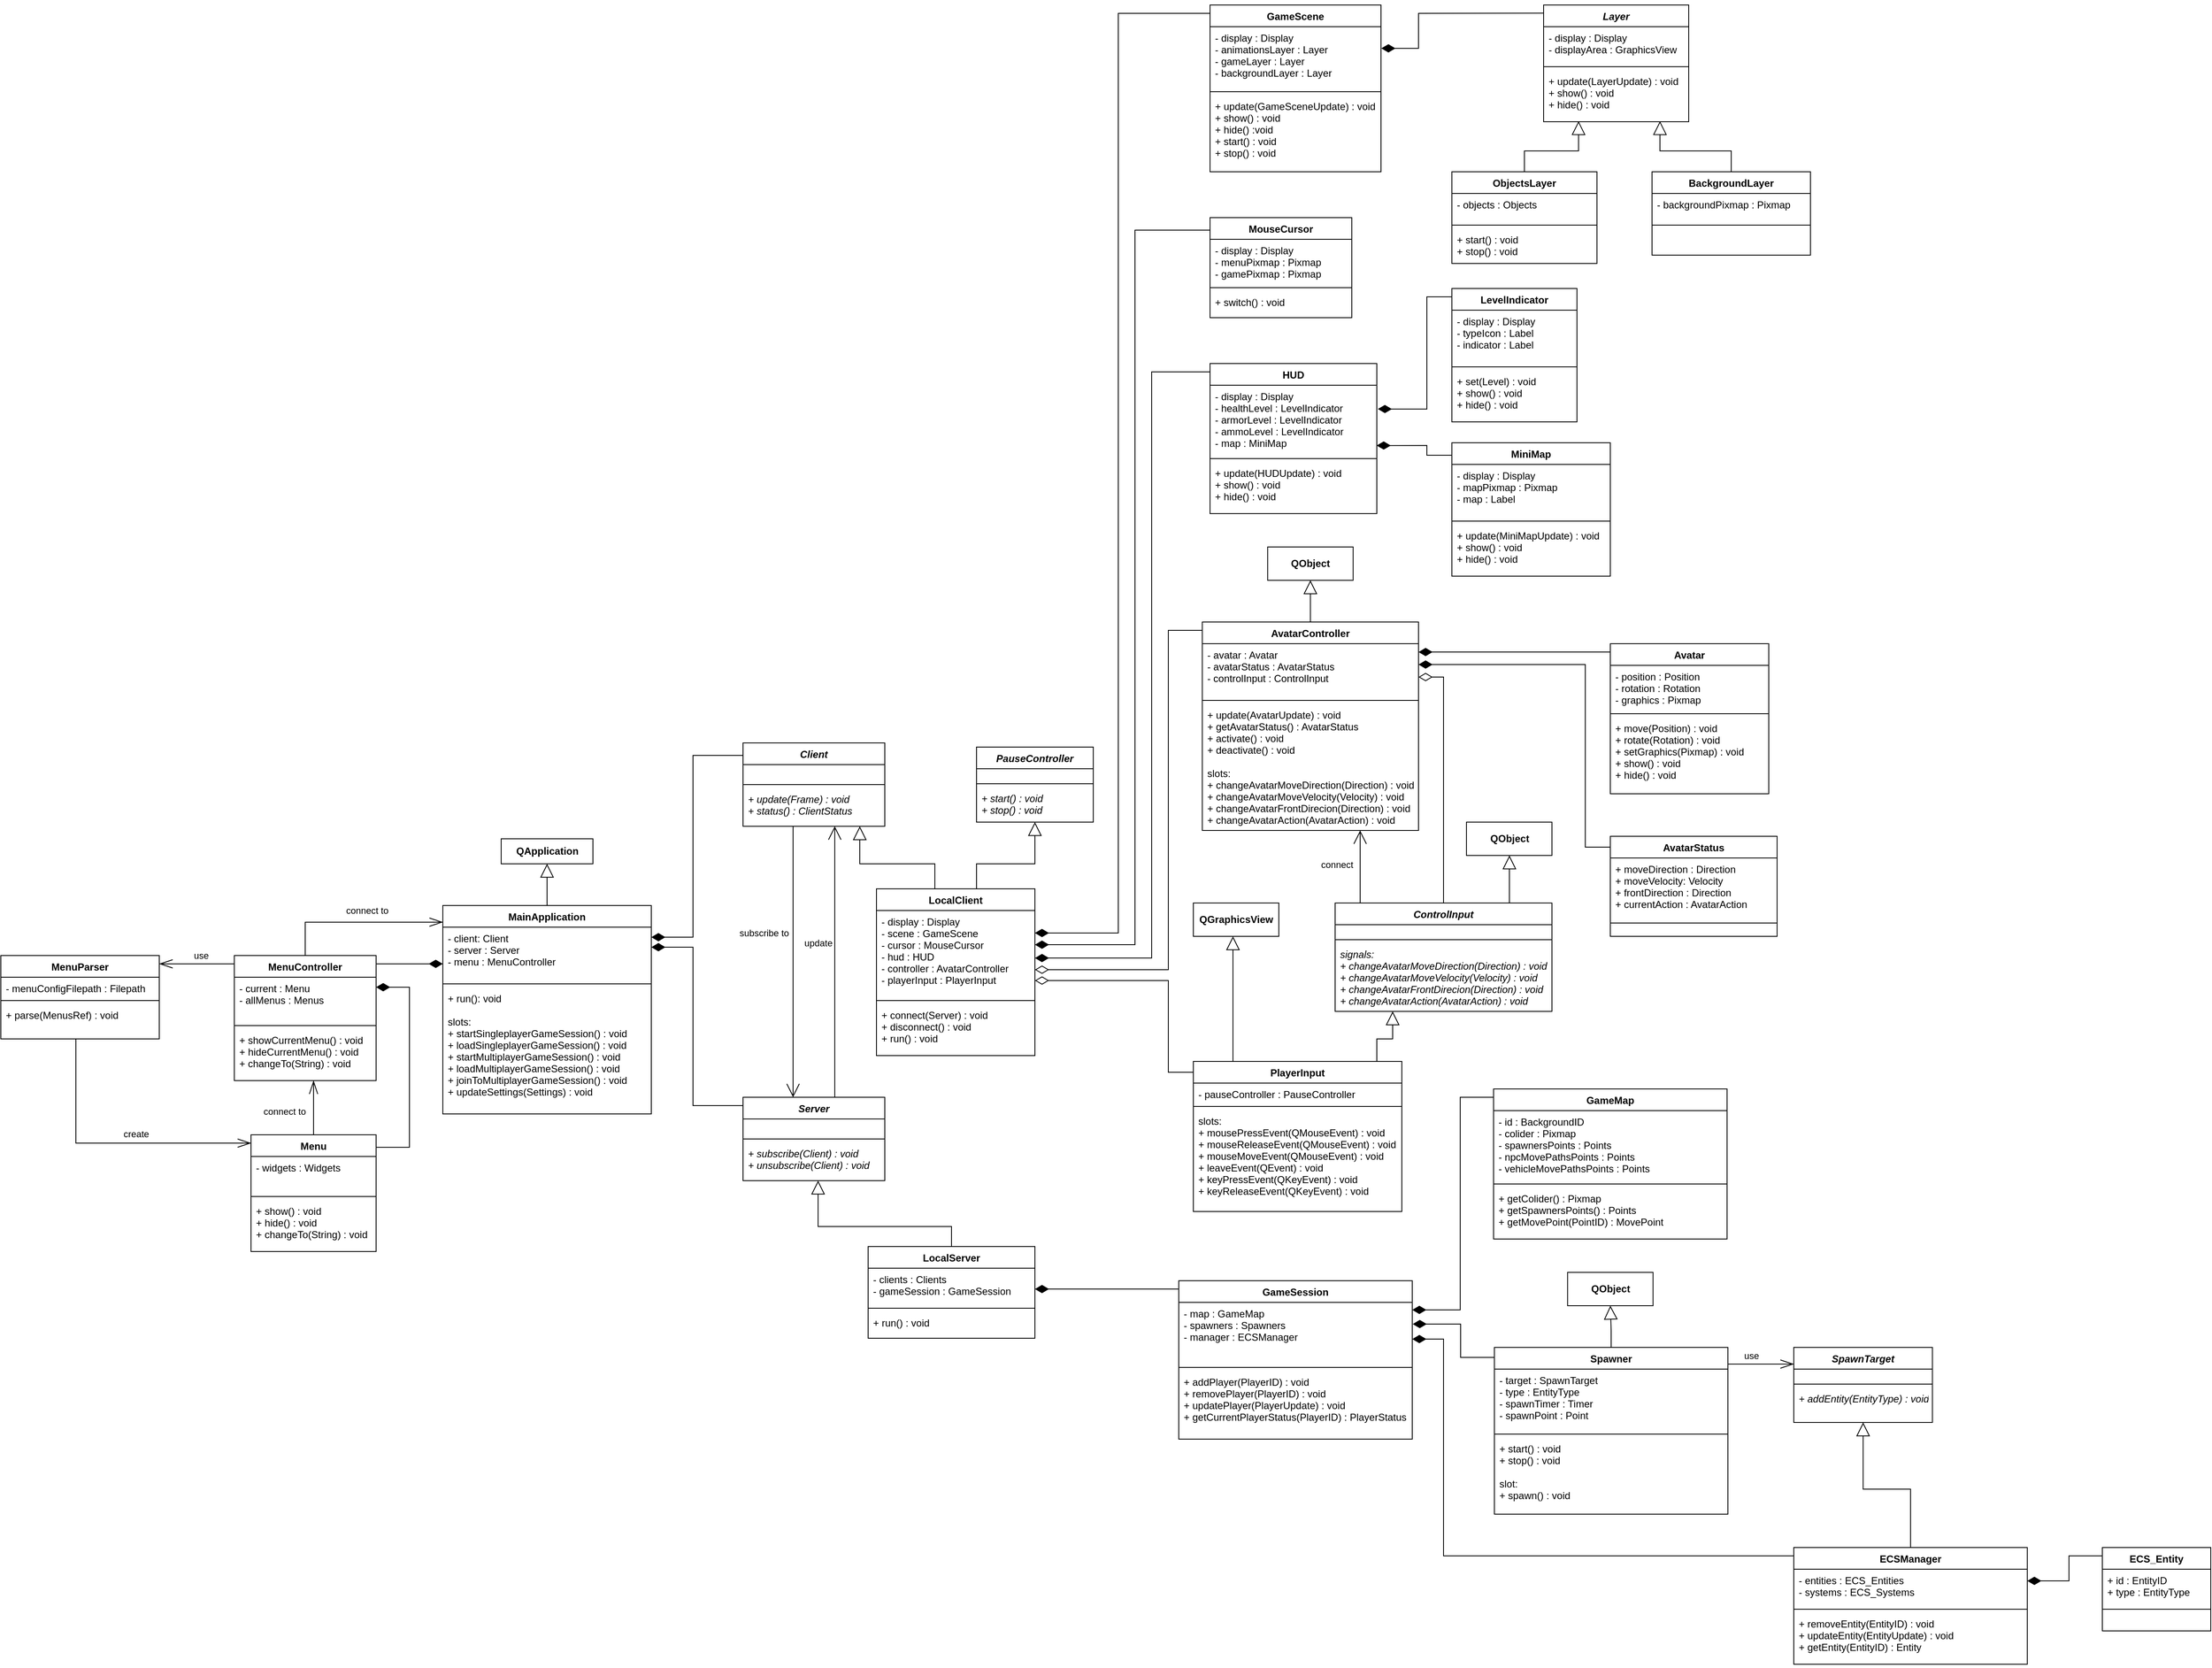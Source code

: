 <mxfile version="18.0.6" type="device"><diagram id="ybjzXieHyn0JRRMIvnlo" name="Strona-1"><mxGraphModel dx="1987" dy="1890" grid="1" gridSize="10" guides="1" tooltips="1" connect="1" arrows="0" fold="1" page="1" pageScale="1" pageWidth="827" pageHeight="1169" math="0" shadow="0"><root><mxCell id="0"/><mxCell id="1" parent="0"/><mxCell id="UTBrPVDNq_zUBes7hR2i-48" style="edgeStyle=orthogonalEdgeStyle;rounded=0;orthogonalLoop=1;jettySize=auto;html=1;endArrow=block;endFill=0;endSize=14;" parent="1" source="UTBrPVDNq_zUBes7hR2i-1" target="UTBrPVDNq_zUBes7hR2i-47" edge="1"><mxGeometry relative="1" as="geometry"/></mxCell><mxCell id="UTBrPVDNq_zUBes7hR2i-1" value="MainApplication" style="swimlane;fontStyle=1;align=center;verticalAlign=top;childLayout=stackLayout;horizontal=1;startSize=26;horizontalStack=0;resizeParent=1;resizeParentMax=0;resizeLast=0;collapsible=1;marginBottom=0;" parent="1" vertex="1"><mxGeometry x="90" y="120" width="250" height="250" as="geometry"/></mxCell><mxCell id="UTBrPVDNq_zUBes7hR2i-2" value="- client: Client&#10;- server : Server&#10;- menu : MenuController" style="text;strokeColor=none;fillColor=none;align=left;verticalAlign=top;spacingLeft=4;spacingRight=4;overflow=hidden;rotatable=0;points=[[0,0.5],[1,0.5]];portConstraint=eastwest;" parent="UTBrPVDNq_zUBes7hR2i-1" vertex="1"><mxGeometry y="26" width="250" height="64" as="geometry"/></mxCell><mxCell id="UTBrPVDNq_zUBes7hR2i-3" value="" style="line;strokeWidth=1;fillColor=none;align=left;verticalAlign=middle;spacingTop=-1;spacingLeft=3;spacingRight=3;rotatable=0;labelPosition=right;points=[];portConstraint=eastwest;" parent="UTBrPVDNq_zUBes7hR2i-1" vertex="1"><mxGeometry y="90" width="250" height="8" as="geometry"/></mxCell><mxCell id="UTBrPVDNq_zUBes7hR2i-4" value="+ run(): void&#10;&#10;slots:&#10;+ startSingleplayerGameSession() : void&#10;+ loadSingleplayerGameSession() : void&#10;+ startMultiplayerGameSession() : void&#10;+ loadMultiplayerGameSession() : void&#10;+ joinToMultiplayerGameSession() : void&#10;+ updateSettings(Settings) : void" style="text;strokeColor=none;fillColor=none;align=left;verticalAlign=top;spacingLeft=4;spacingRight=4;overflow=hidden;rotatable=0;points=[[0,0.5],[1,0.5]];portConstraint=eastwest;" parent="UTBrPVDNq_zUBes7hR2i-1" vertex="1"><mxGeometry y="98" width="250" height="152" as="geometry"/></mxCell><mxCell id="rLUBzJlDn_tjM5czwzCR-1" style="edgeStyle=orthogonalEdgeStyle;rounded=0;orthogonalLoop=1;jettySize=auto;html=1;endArrow=open;endFill=0;endSize=14;" parent="1" source="G27WGiiaCzAnjPOhc22A-13" target="in2eyDOJDBMRCDKq5YES-4" edge="1"><mxGeometry relative="1" as="geometry"><Array as="points"><mxPoint x="510" y="100"/><mxPoint x="510" y="100"/></Array></mxGeometry></mxCell><mxCell id="rLUBzJlDn_tjM5czwzCR-2" value="subscribe to" style="edgeLabel;html=1;align=center;verticalAlign=middle;resizable=0;points=[];" parent="rLUBzJlDn_tjM5czwzCR-1" vertex="1" connectable="0"><mxGeometry x="-0.233" y="-1" relative="1" as="geometry"><mxPoint x="-34" y="3" as="offset"/></mxGeometry></mxCell><mxCell id="5MO2-bn_FhInQiJJIIUL-11" style="edgeStyle=orthogonalEdgeStyle;rounded=0;orthogonalLoop=1;jettySize=auto;html=1;endArrow=block;endFill=0;endSize=14;" parent="1" source="UTBrPVDNq_zUBes7hR2i-5" target="5MO2-bn_FhInQiJJIIUL-12" edge="1"><mxGeometry relative="1" as="geometry"><mxPoint x="715.029" y="60" as="targetPoint"/><Array as="points"><mxPoint x="730" y="70"/><mxPoint x="800" y="70"/></Array></mxGeometry></mxCell><mxCell id="UTBrPVDNq_zUBes7hR2i-5" value="LocalClient" style="swimlane;fontStyle=1;align=center;verticalAlign=top;childLayout=stackLayout;horizontal=1;startSize=26;horizontalStack=0;resizeParent=1;resizeParentMax=0;resizeLast=0;collapsible=1;marginBottom=0;" parent="1" vertex="1"><mxGeometry x="610" y="100" width="190" height="200" as="geometry"/></mxCell><mxCell id="UTBrPVDNq_zUBes7hR2i-6" value="- display : Display&#10;- scene : GameScene&#10;- cursor : MouseCursor&#10;- hud : HUD&#10;- controller : AvatarController&#10;- playerInput : PlayerInput&#10;" style="text;strokeColor=none;fillColor=none;align=left;verticalAlign=top;spacingLeft=4;spacingRight=4;overflow=hidden;rotatable=0;points=[[0,0.5],[1,0.5]];portConstraint=eastwest;" parent="UTBrPVDNq_zUBes7hR2i-5" vertex="1"><mxGeometry y="26" width="190" height="104" as="geometry"/></mxCell><mxCell id="UTBrPVDNq_zUBes7hR2i-7" value="" style="line;strokeWidth=1;fillColor=none;align=left;verticalAlign=middle;spacingTop=-1;spacingLeft=3;spacingRight=3;rotatable=0;labelPosition=right;points=[];portConstraint=eastwest;" parent="UTBrPVDNq_zUBes7hR2i-5" vertex="1"><mxGeometry y="130" width="190" height="8" as="geometry"/></mxCell><mxCell id="UTBrPVDNq_zUBes7hR2i-8" value="+ connect(Server) : void&#10;+ disconnect() : void&#10;+ run() : void" style="text;strokeColor=none;fillColor=none;align=left;verticalAlign=top;spacingLeft=4;spacingRight=4;overflow=hidden;rotatable=0;points=[[0,0.5],[1,0.5]];portConstraint=eastwest;" parent="UTBrPVDNq_zUBes7hR2i-5" vertex="1"><mxGeometry y="138" width="190" height="62" as="geometry"/></mxCell><mxCell id="UTBrPVDNq_zUBes7hR2i-9" style="edgeStyle=orthogonalEdgeStyle;rounded=0;orthogonalLoop=1;jettySize=auto;html=1;entryX=1;entryY=0.188;entryDx=0;entryDy=0;entryPerimeter=0;endArrow=diamondThin;endFill=1;endSize=14;" parent="1" source="G27WGiiaCzAnjPOhc22A-13" target="UTBrPVDNq_zUBes7hR2i-2" edge="1"><mxGeometry relative="1" as="geometry"><Array as="points"><mxPoint x="390" y="-60"/><mxPoint x="390" y="158"/></Array></mxGeometry></mxCell><mxCell id="UTBrPVDNq_zUBes7hR2i-14" style="edgeStyle=orthogonalEdgeStyle;rounded=0;orthogonalLoop=1;jettySize=auto;html=1;endArrow=diamondThin;endFill=1;endSize=14;" parent="1" source="UTBrPVDNq_zUBes7hR2i-10" target="UTBrPVDNq_zUBes7hR2i-2" edge="1"><mxGeometry relative="1" as="geometry"><Array as="points"><mxPoint x="20" y="190"/><mxPoint x="20" y="190"/></Array></mxGeometry></mxCell><mxCell id="UTBrPVDNq_zUBes7hR2i-49" style="edgeStyle=orthogonalEdgeStyle;rounded=0;orthogonalLoop=1;jettySize=auto;html=1;endArrow=openThin;endFill=0;endSize=14;" parent="1" source="UTBrPVDNq_zUBes7hR2i-10" target="UTBrPVDNq_zUBes7hR2i-1" edge="1"><mxGeometry relative="1" as="geometry"><Array as="points"><mxPoint x="-75" y="140"/></Array></mxGeometry></mxCell><mxCell id="UTBrPVDNq_zUBes7hR2i-50" value="connect to" style="edgeLabel;html=1;align=center;verticalAlign=middle;resizable=0;points=[];" parent="UTBrPVDNq_zUBes7hR2i-49" vertex="1" connectable="0"><mxGeometry x="0.108" y="-1" relative="1" as="geometry"><mxPoint y="-15" as="offset"/></mxGeometry></mxCell><mxCell id="UTBrPVDNq_zUBes7hR2i-10" value="MenuController" style="swimlane;fontStyle=1;align=center;verticalAlign=top;childLayout=stackLayout;horizontal=1;startSize=26;horizontalStack=0;resizeParent=1;resizeParentMax=0;resizeLast=0;collapsible=1;marginBottom=0;" parent="1" vertex="1"><mxGeometry x="-160" y="180" width="170" height="150" as="geometry"/></mxCell><mxCell id="UTBrPVDNq_zUBes7hR2i-11" value="- current : Menu&#10;- allMenus : Menus" style="text;strokeColor=none;fillColor=none;align=left;verticalAlign=top;spacingLeft=4;spacingRight=4;overflow=hidden;rotatable=0;points=[[0,0.5],[1,0.5]];portConstraint=eastwest;" parent="UTBrPVDNq_zUBes7hR2i-10" vertex="1"><mxGeometry y="26" width="170" height="54" as="geometry"/></mxCell><mxCell id="UTBrPVDNq_zUBes7hR2i-12" value="" style="line;strokeWidth=1;fillColor=none;align=left;verticalAlign=middle;spacingTop=-1;spacingLeft=3;spacingRight=3;rotatable=0;labelPosition=right;points=[];portConstraint=eastwest;" parent="UTBrPVDNq_zUBes7hR2i-10" vertex="1"><mxGeometry y="80" width="170" height="8" as="geometry"/></mxCell><mxCell id="UTBrPVDNq_zUBes7hR2i-13" value="+ showCurrentMenu() : void&#10;+ hideCurrentMenu() : void&#10;+ changeTo(String) : void" style="text;strokeColor=none;fillColor=none;align=left;verticalAlign=top;spacingLeft=4;spacingRight=4;overflow=hidden;rotatable=0;points=[[0,0.5],[1,0.5]];portConstraint=eastwest;" parent="UTBrPVDNq_zUBes7hR2i-10" vertex="1"><mxGeometry y="88" width="170" height="62" as="geometry"/></mxCell><mxCell id="UTBrPVDNq_zUBes7hR2i-20" style="edgeStyle=orthogonalEdgeStyle;rounded=0;orthogonalLoop=1;jettySize=auto;html=1;entryX=1;entryY=0.222;entryDx=0;entryDy=0;entryPerimeter=0;endArrow=diamondThin;endFill=1;endSize=14;" parent="1" source="UTBrPVDNq_zUBes7hR2i-15" target="UTBrPVDNq_zUBes7hR2i-11" edge="1"><mxGeometry relative="1" as="geometry"><Array as="points"><mxPoint x="50" y="410"/><mxPoint x="50" y="218"/></Array></mxGeometry></mxCell><mxCell id="UTBrPVDNq_zUBes7hR2i-51" style="edgeStyle=orthogonalEdgeStyle;rounded=0;orthogonalLoop=1;jettySize=auto;html=1;endArrow=openThin;endFill=0;endSize=14;" parent="1" source="UTBrPVDNq_zUBes7hR2i-15" target="UTBrPVDNq_zUBes7hR2i-10" edge="1"><mxGeometry relative="1" as="geometry"><Array as="points"><mxPoint x="-65" y="360"/><mxPoint x="-65" y="360"/></Array></mxGeometry></mxCell><mxCell id="UTBrPVDNq_zUBes7hR2i-52" value="connect to" style="edgeLabel;html=1;align=center;verticalAlign=middle;resizable=0;points=[];" parent="UTBrPVDNq_zUBes7hR2i-51" vertex="1" connectable="0"><mxGeometry x="-0.211" y="-1" relative="1" as="geometry"><mxPoint x="-36" y="-3" as="offset"/></mxGeometry></mxCell><mxCell id="UTBrPVDNq_zUBes7hR2i-15" value="Menu" style="swimlane;fontStyle=1;align=center;verticalAlign=top;childLayout=stackLayout;horizontal=1;startSize=26;horizontalStack=0;resizeParent=1;resizeParentMax=0;resizeLast=0;collapsible=1;marginBottom=0;" parent="1" vertex="1"><mxGeometry x="-140" y="395" width="150" height="140" as="geometry"/></mxCell><mxCell id="UTBrPVDNq_zUBes7hR2i-16" value="- widgets : Widgets" style="text;strokeColor=none;fillColor=none;align=left;verticalAlign=top;spacingLeft=4;spacingRight=4;overflow=hidden;rotatable=0;points=[[0,0.5],[1,0.5]];portConstraint=eastwest;" parent="UTBrPVDNq_zUBes7hR2i-15" vertex="1"><mxGeometry y="26" width="150" height="44" as="geometry"/></mxCell><mxCell id="UTBrPVDNq_zUBes7hR2i-17" value="" style="line;strokeWidth=1;fillColor=none;align=left;verticalAlign=middle;spacingTop=-1;spacingLeft=3;spacingRight=3;rotatable=0;labelPosition=right;points=[];portConstraint=eastwest;" parent="UTBrPVDNq_zUBes7hR2i-15" vertex="1"><mxGeometry y="70" width="150" height="8" as="geometry"/></mxCell><mxCell id="UTBrPVDNq_zUBes7hR2i-18" value="+ show() : void&#10;+ hide() : void&#10;+ changeTo(String) : void" style="text;strokeColor=none;fillColor=none;align=left;verticalAlign=top;spacingLeft=4;spacingRight=4;overflow=hidden;rotatable=0;points=[[0,0.5],[1,0.5]];portConstraint=eastwest;" parent="UTBrPVDNq_zUBes7hR2i-15" vertex="1"><mxGeometry y="78" width="150" height="62" as="geometry"/></mxCell><mxCell id="UTBrPVDNq_zUBes7hR2i-25" style="edgeStyle=orthogonalEdgeStyle;rounded=0;orthogonalLoop=1;jettySize=auto;html=1;endArrow=diamondThin;endFill=1;endSize=14;" parent="1" source="in2eyDOJDBMRCDKq5YES-4" target="UTBrPVDNq_zUBes7hR2i-2" edge="1"><mxGeometry relative="1" as="geometry"><Array as="points"><mxPoint x="390" y="360"/><mxPoint x="390" y="170"/></Array></mxGeometry></mxCell><mxCell id="rLUBzJlDn_tjM5czwzCR-3" value="update" style="edgeStyle=orthogonalEdgeStyle;rounded=0;orthogonalLoop=1;jettySize=auto;html=1;endArrow=open;endFill=0;endSize=14;" parent="1" source="in2eyDOJDBMRCDKq5YES-4" target="G27WGiiaCzAnjPOhc22A-13" edge="1"><mxGeometry x="0.143" y="20" relative="1" as="geometry"><Array as="points"><mxPoint x="560" y="220"/><mxPoint x="560" y="220"/></Array><mxPoint as="offset"/></mxGeometry></mxCell><mxCell id="UTBrPVDNq_zUBes7hR2i-21" value="LocalServer" style="swimlane;fontStyle=1;align=center;verticalAlign=top;childLayout=stackLayout;horizontal=1;startSize=26;horizontalStack=0;resizeParent=1;resizeParentMax=0;resizeLast=0;collapsible=1;marginBottom=0;" parent="1" vertex="1"><mxGeometry x="600" y="529" width="200" height="110" as="geometry"/></mxCell><mxCell id="UTBrPVDNq_zUBes7hR2i-22" value="- clients : Clients&#10;- gameSession : GameSession" style="text;strokeColor=none;fillColor=none;align=left;verticalAlign=top;spacingLeft=4;spacingRight=4;overflow=hidden;rotatable=0;points=[[0,0.5],[1,0.5]];portConstraint=eastwest;" parent="UTBrPVDNq_zUBes7hR2i-21" vertex="1"><mxGeometry y="26" width="200" height="44" as="geometry"/></mxCell><mxCell id="UTBrPVDNq_zUBes7hR2i-23" value="" style="line;strokeWidth=1;fillColor=none;align=left;verticalAlign=middle;spacingTop=-1;spacingLeft=3;spacingRight=3;rotatable=0;labelPosition=right;points=[];portConstraint=eastwest;" parent="UTBrPVDNq_zUBes7hR2i-21" vertex="1"><mxGeometry y="70" width="200" height="8" as="geometry"/></mxCell><mxCell id="UTBrPVDNq_zUBes7hR2i-24" value="+ run() : void" style="text;strokeColor=none;fillColor=none;align=left;verticalAlign=top;spacingLeft=4;spacingRight=4;overflow=hidden;rotatable=0;points=[[0,0.5],[1,0.5]];portConstraint=eastwest;" parent="UTBrPVDNq_zUBes7hR2i-21" vertex="1"><mxGeometry y="78" width="200" height="32" as="geometry"/></mxCell><mxCell id="UTBrPVDNq_zUBes7hR2i-43" style="edgeStyle=orthogonalEdgeStyle;rounded=0;orthogonalLoop=1;jettySize=auto;html=1;endArrow=diamondThin;endFill=1;endSize=14;" parent="1" source="UTBrPVDNq_zUBes7hR2i-26" edge="1"><mxGeometry relative="1" as="geometry"><Array as="points"><mxPoint x="900" y="-950"/><mxPoint x="900" y="153"/></Array><mxPoint x="900" y="-142.002" as="sourcePoint"/><mxPoint x="800" y="152.98" as="targetPoint"/></mxGeometry></mxCell><mxCell id="UTBrPVDNq_zUBes7hR2i-26" value="GameScene" style="swimlane;fontStyle=1;align=center;verticalAlign=top;childLayout=stackLayout;horizontal=1;startSize=26;horizontalStack=0;resizeParent=1;resizeParentMax=0;resizeLast=0;collapsible=1;marginBottom=0;" parent="1" vertex="1"><mxGeometry x="1010" y="-960" width="205" height="200" as="geometry"/></mxCell><mxCell id="UTBrPVDNq_zUBes7hR2i-27" value="- display : Display&#10;- animationsLayer : Layer&#10;- gameLayer : Layer&#10;- backgroundLayer : Layer&#10;" style="text;strokeColor=none;fillColor=none;align=left;verticalAlign=top;spacingLeft=4;spacingRight=4;overflow=hidden;rotatable=0;points=[[0,0.5],[1,0.5]];portConstraint=eastwest;" parent="UTBrPVDNq_zUBes7hR2i-26" vertex="1"><mxGeometry y="26" width="205" height="74" as="geometry"/></mxCell><mxCell id="UTBrPVDNq_zUBes7hR2i-28" value="" style="line;strokeWidth=1;fillColor=none;align=left;verticalAlign=middle;spacingTop=-1;spacingLeft=3;spacingRight=3;rotatable=0;labelPosition=right;points=[];portConstraint=eastwest;" parent="UTBrPVDNq_zUBes7hR2i-26" vertex="1"><mxGeometry y="100" width="205" height="8" as="geometry"/></mxCell><mxCell id="UTBrPVDNq_zUBes7hR2i-29" value="+ update(GameSceneUpdate) : void&#10;+ show() : void&#10;+ hide() :void&#10;+ start() : void&#10;+ stop() : void&#10;" style="text;strokeColor=none;fillColor=none;align=left;verticalAlign=top;spacingLeft=4;spacingRight=4;overflow=hidden;rotatable=0;points=[[0,0.5],[1,0.5]];portConstraint=eastwest;" parent="UTBrPVDNq_zUBes7hR2i-26" vertex="1"><mxGeometry y="108" width="205" height="92" as="geometry"/></mxCell><mxCell id="UTBrPVDNq_zUBes7hR2i-44" style="edgeStyle=orthogonalEdgeStyle;rounded=0;orthogonalLoop=1;jettySize=auto;html=1;endArrow=diamondThin;endFill=1;endSize=14;" parent="1" source="VLuqZ6IwxMBX5vIu2LNy-3" edge="1"><mxGeometry relative="1" as="geometry"><Array as="points"><mxPoint x="920" y="-690"/><mxPoint x="920" y="167"/></Array><mxPoint x="900" y="116.998" as="sourcePoint"/><mxPoint x="800" y="166.998" as="targetPoint"/></mxGeometry></mxCell><mxCell id="UTBrPVDNq_zUBes7hR2i-45" style="edgeStyle=orthogonalEdgeStyle;rounded=0;orthogonalLoop=1;jettySize=auto;html=1;endArrow=diamondThin;endFill=1;endSize=14;" parent="1" source="UTBrPVDNq_zUBes7hR2i-34" target="UTBrPVDNq_zUBes7hR2i-6" edge="1"><mxGeometry relative="1" as="geometry"><Array as="points"><mxPoint x="940" y="-520"/><mxPoint x="940" y="183"/></Array></mxGeometry></mxCell><mxCell id="UTBrPVDNq_zUBes7hR2i-34" value="HUD" style="swimlane;fontStyle=1;align=center;verticalAlign=top;childLayout=stackLayout;horizontal=1;startSize=26;horizontalStack=0;resizeParent=1;resizeParentMax=0;resizeLast=0;collapsible=1;marginBottom=0;" parent="1" vertex="1"><mxGeometry x="1010" y="-530" width="200" height="180" as="geometry"/></mxCell><mxCell id="UTBrPVDNq_zUBes7hR2i-35" value="- display : Display&#10;- healthLevel : LevelIndicator&#10;- armorLevel : LevelIndicator&#10;- ammoLevel : LevelIndicator&#10;- map : MiniMap " style="text;strokeColor=none;fillColor=none;align=left;verticalAlign=top;spacingLeft=4;spacingRight=4;overflow=hidden;rotatable=0;points=[[0,0.5],[1,0.5]];portConstraint=eastwest;" parent="UTBrPVDNq_zUBes7hR2i-34" vertex="1"><mxGeometry y="26" width="200" height="84" as="geometry"/></mxCell><mxCell id="UTBrPVDNq_zUBes7hR2i-36" value="" style="line;strokeWidth=1;fillColor=none;align=left;verticalAlign=middle;spacingTop=-1;spacingLeft=3;spacingRight=3;rotatable=0;labelPosition=right;points=[];portConstraint=eastwest;" parent="UTBrPVDNq_zUBes7hR2i-34" vertex="1"><mxGeometry y="110" width="200" height="8" as="geometry"/></mxCell><mxCell id="UTBrPVDNq_zUBes7hR2i-37" value="+ update(HUDUpdate) : void&#10;+ show() : void&#10;+ hide() : void" style="text;strokeColor=none;fillColor=none;align=left;verticalAlign=top;spacingLeft=4;spacingRight=4;overflow=hidden;rotatable=0;points=[[0,0.5],[1,0.5]];portConstraint=eastwest;" parent="UTBrPVDNq_zUBes7hR2i-34" vertex="1"><mxGeometry y="118" width="200" height="62" as="geometry"/></mxCell><mxCell id="UTBrPVDNq_zUBes7hR2i-46" style="edgeStyle=orthogonalEdgeStyle;rounded=0;orthogonalLoop=1;jettySize=auto;html=1;endArrow=diamondThin;endFill=0;endSize=14;" parent="1" source="UTBrPVDNq_zUBes7hR2i-38" target="UTBrPVDNq_zUBes7hR2i-6" edge="1"><mxGeometry relative="1" as="geometry"><mxPoint x="799" y="195.998" as="targetPoint"/><Array as="points"><mxPoint x="960" y="-210"/><mxPoint x="960" y="197"/></Array><mxPoint x="899" y="575.998" as="sourcePoint"/></mxGeometry></mxCell><mxCell id="5MO2-bn_FhInQiJJIIUL-2" style="edgeStyle=orthogonalEdgeStyle;rounded=0;orthogonalLoop=1;jettySize=auto;html=1;endSize=14;endArrow=block;endFill=0;" parent="1" source="UTBrPVDNq_zUBes7hR2i-38" target="5MO2-bn_FhInQiJJIIUL-1" edge="1"><mxGeometry relative="1" as="geometry"/></mxCell><mxCell id="UTBrPVDNq_zUBes7hR2i-38" value="AvatarController" style="swimlane;fontStyle=1;align=center;verticalAlign=top;childLayout=stackLayout;horizontal=1;startSize=26;horizontalStack=0;resizeParent=1;resizeParentMax=0;resizeLast=0;collapsible=1;marginBottom=0;" parent="1" vertex="1"><mxGeometry x="1000.73" y="-220" width="259.27" height="250" as="geometry"/></mxCell><mxCell id="UTBrPVDNq_zUBes7hR2i-39" value="- avatar : Avatar&#10;- avatarStatus : AvatarStatus&#10;- controlInput : ControlInput&#10;" style="text;strokeColor=none;fillColor=none;align=left;verticalAlign=top;spacingLeft=4;spacingRight=4;overflow=hidden;rotatable=0;points=[[0,0.5],[1,0.5]];portConstraint=eastwest;" parent="UTBrPVDNq_zUBes7hR2i-38" vertex="1"><mxGeometry y="26" width="259.27" height="64" as="geometry"/></mxCell><mxCell id="UTBrPVDNq_zUBes7hR2i-40" value="" style="line;strokeWidth=1;fillColor=none;align=left;verticalAlign=middle;spacingTop=-1;spacingLeft=3;spacingRight=3;rotatable=0;labelPosition=right;points=[];portConstraint=eastwest;" parent="UTBrPVDNq_zUBes7hR2i-38" vertex="1"><mxGeometry y="90" width="259.27" height="8" as="geometry"/></mxCell><mxCell id="UTBrPVDNq_zUBes7hR2i-41" value="+ update(AvatarUpdate) : void&#10;+ getAvatarStatus() : AvatarStatus&#10;+ activate() : void&#10;+ deactivate() : void&#10;&#10;slots:&#10;+ changeAvatarMoveDirection(Direction) : void&#10;+ changeAvatarMoveVelocity(Velocity) : void&#10;+ changeAvatarFrontDirecion(Direction) : void&#10;+ changeAvatarAction(AvatarAction) : void" style="text;strokeColor=none;fillColor=none;align=left;verticalAlign=top;spacingLeft=4;spacingRight=4;overflow=hidden;rotatable=0;points=[[0,0.5],[1,0.5]];portConstraint=eastwest;" parent="UTBrPVDNq_zUBes7hR2i-38" vertex="1"><mxGeometry y="98" width="259.27" height="152" as="geometry"/></mxCell><mxCell id="UTBrPVDNq_zUBes7hR2i-47" value="&lt;b&gt;QApplication&lt;/b&gt;" style="html=1;" parent="1" vertex="1"><mxGeometry x="160" y="40" width="110" height="30" as="geometry"/></mxCell><mxCell id="VLuqZ6IwxMBX5vIu2LNy-3" value="MouseCursor" style="swimlane;fontStyle=1;align=center;verticalAlign=top;childLayout=stackLayout;horizontal=1;startSize=26;horizontalStack=0;resizeParent=1;resizeParentMax=0;resizeLast=0;collapsible=1;marginBottom=0;" parent="1" vertex="1"><mxGeometry x="1010" y="-705" width="170" height="120" as="geometry"/></mxCell><mxCell id="VLuqZ6IwxMBX5vIu2LNy-4" value="- display : Display&#10;- menuPixmap : Pixmap&#10;- gamePixmap : Pixmap" style="text;strokeColor=none;fillColor=none;align=left;verticalAlign=top;spacingLeft=4;spacingRight=4;overflow=hidden;rotatable=0;points=[[0,0.5],[1,0.5]];portConstraint=eastwest;" parent="VLuqZ6IwxMBX5vIu2LNy-3" vertex="1"><mxGeometry y="26" width="170" height="54" as="geometry"/></mxCell><mxCell id="VLuqZ6IwxMBX5vIu2LNy-5" value="" style="line;strokeWidth=1;fillColor=none;align=left;verticalAlign=middle;spacingTop=-1;spacingLeft=3;spacingRight=3;rotatable=0;labelPosition=right;points=[];portConstraint=eastwest;" parent="VLuqZ6IwxMBX5vIu2LNy-3" vertex="1"><mxGeometry y="80" width="170" height="8" as="geometry"/></mxCell><mxCell id="VLuqZ6IwxMBX5vIu2LNy-6" value="+ switch() : void" style="text;strokeColor=none;fillColor=none;align=left;verticalAlign=top;spacingLeft=4;spacingRight=4;overflow=hidden;rotatable=0;points=[[0,0.5],[1,0.5]];portConstraint=eastwest;" parent="VLuqZ6IwxMBX5vIu2LNy-3" vertex="1"><mxGeometry y="88" width="170" height="32" as="geometry"/></mxCell><mxCell id="VLuqZ6IwxMBX5vIu2LNy-15" style="edgeStyle=orthogonalEdgeStyle;rounded=0;orthogonalLoop=1;jettySize=auto;html=1;entryX=1.006;entryY=0.34;entryDx=0;entryDy=0;entryPerimeter=0;endArrow=diamondThin;endFill=1;endSize=14;" parent="1" source="VLuqZ6IwxMBX5vIu2LNy-7" target="UTBrPVDNq_zUBes7hR2i-35" edge="1"><mxGeometry relative="1" as="geometry"><Array as="points"><mxPoint x="1270" y="-610"/><mxPoint x="1270" y="-475"/></Array></mxGeometry></mxCell><mxCell id="VLuqZ6IwxMBX5vIu2LNy-7" value="LevelIndicator" style="swimlane;fontStyle=1;align=center;verticalAlign=top;childLayout=stackLayout;horizontal=1;startSize=26;horizontalStack=0;resizeParent=1;resizeParentMax=0;resizeLast=0;collapsible=1;marginBottom=0;" parent="1" vertex="1"><mxGeometry x="1300" y="-620" width="150" height="160" as="geometry"/></mxCell><mxCell id="VLuqZ6IwxMBX5vIu2LNy-8" value="- display : Display&#10;- typeIcon : Label&#10;- indicator : Label" style="text;strokeColor=none;fillColor=none;align=left;verticalAlign=top;spacingLeft=4;spacingRight=4;overflow=hidden;rotatable=0;points=[[0,0.5],[1,0.5]];portConstraint=eastwest;" parent="VLuqZ6IwxMBX5vIu2LNy-7" vertex="1"><mxGeometry y="26" width="150" height="64" as="geometry"/></mxCell><mxCell id="VLuqZ6IwxMBX5vIu2LNy-9" value="" style="line;strokeWidth=1;fillColor=none;align=left;verticalAlign=middle;spacingTop=-1;spacingLeft=3;spacingRight=3;rotatable=0;labelPosition=right;points=[];portConstraint=eastwest;" parent="VLuqZ6IwxMBX5vIu2LNy-7" vertex="1"><mxGeometry y="90" width="150" height="8" as="geometry"/></mxCell><mxCell id="VLuqZ6IwxMBX5vIu2LNy-10" value="+ set(Level) : void&#10;+ show() : void&#10;+ hide() : void" style="text;strokeColor=none;fillColor=none;align=left;verticalAlign=top;spacingLeft=4;spacingRight=4;overflow=hidden;rotatable=0;points=[[0,0.5],[1,0.5]];portConstraint=eastwest;" parent="VLuqZ6IwxMBX5vIu2LNy-7" vertex="1"><mxGeometry y="98" width="150" height="62" as="geometry"/></mxCell><mxCell id="VLuqZ6IwxMBX5vIu2LNy-16" style="edgeStyle=orthogonalEdgeStyle;rounded=0;orthogonalLoop=1;jettySize=auto;html=1;entryX=0.999;entryY=0.861;entryDx=0;entryDy=0;entryPerimeter=0;endArrow=diamondThin;endFill=1;endSize=14;" parent="1" source="VLuqZ6IwxMBX5vIu2LNy-11" target="UTBrPVDNq_zUBes7hR2i-35" edge="1"><mxGeometry relative="1" as="geometry"><Array as="points"><mxPoint x="1270" y="-420"/><mxPoint x="1270" y="-432"/></Array></mxGeometry></mxCell><mxCell id="VLuqZ6IwxMBX5vIu2LNy-11" value="MiniMap" style="swimlane;fontStyle=1;align=center;verticalAlign=top;childLayout=stackLayout;horizontal=1;startSize=26;horizontalStack=0;resizeParent=1;resizeParentMax=0;resizeLast=0;collapsible=1;marginBottom=0;" parent="1" vertex="1"><mxGeometry x="1300" y="-435" width="190" height="160" as="geometry"/></mxCell><mxCell id="VLuqZ6IwxMBX5vIu2LNy-12" value="- display : Display&#10;- mapPixmap : Pixmap&#10;- map : Label" style="text;strokeColor=none;fillColor=none;align=left;verticalAlign=top;spacingLeft=4;spacingRight=4;overflow=hidden;rotatable=0;points=[[0,0.5],[1,0.5]];portConstraint=eastwest;" parent="VLuqZ6IwxMBX5vIu2LNy-11" vertex="1"><mxGeometry y="26" width="190" height="64" as="geometry"/></mxCell><mxCell id="VLuqZ6IwxMBX5vIu2LNy-13" value="" style="line;strokeWidth=1;fillColor=none;align=left;verticalAlign=middle;spacingTop=-1;spacingLeft=3;spacingRight=3;rotatable=0;labelPosition=right;points=[];portConstraint=eastwest;" parent="VLuqZ6IwxMBX5vIu2LNy-11" vertex="1"><mxGeometry y="90" width="190" height="8" as="geometry"/></mxCell><mxCell id="VLuqZ6IwxMBX5vIu2LNy-14" value="+ update(MiniMapUpdate) : void&#10;+ show() : void&#10;+ hide() : void" style="text;strokeColor=none;fillColor=none;align=left;verticalAlign=top;spacingLeft=4;spacingRight=4;overflow=hidden;rotatable=0;points=[[0,0.5],[1,0.5]];portConstraint=eastwest;" parent="VLuqZ6IwxMBX5vIu2LNy-11" vertex="1"><mxGeometry y="98" width="190" height="62" as="geometry"/></mxCell><mxCell id="VLuqZ6IwxMBX5vIu2LNy-21" style="edgeStyle=orthogonalEdgeStyle;rounded=0;orthogonalLoop=1;jettySize=auto;html=1;entryX=1.002;entryY=0.351;entryDx=0;entryDy=0;entryPerimeter=0;endArrow=diamondThin;endFill=1;endSize=14;exitX=0.004;exitY=0.069;exitDx=0;exitDy=0;exitPerimeter=0;" parent="1" source="VLuqZ6IwxMBX5vIu2LNy-17" target="UTBrPVDNq_zUBes7hR2i-27" edge="1"><mxGeometry relative="1" as="geometry"><Array as="points"><mxPoint x="1408" y="-950"/><mxPoint x="1260" y="-950"/><mxPoint x="1260" y="-908"/></Array></mxGeometry></mxCell><mxCell id="VLuqZ6IwxMBX5vIu2LNy-17" value="Layer" style="swimlane;fontStyle=3;align=center;verticalAlign=top;childLayout=stackLayout;horizontal=1;startSize=26;horizontalStack=0;resizeParent=1;resizeParentMax=0;resizeLast=0;collapsible=1;marginBottom=0;" parent="1" vertex="1"><mxGeometry x="1410" y="-960" width="174" height="140" as="geometry"/></mxCell><mxCell id="VLuqZ6IwxMBX5vIu2LNy-18" value="- display : Display&#10;- displayArea : GraphicsView&#10;" style="text;strokeColor=none;fillColor=none;align=left;verticalAlign=top;spacingLeft=4;spacingRight=4;overflow=hidden;rotatable=0;points=[[0,0.5],[1,0.5]];portConstraint=eastwest;" parent="VLuqZ6IwxMBX5vIu2LNy-17" vertex="1"><mxGeometry y="26" width="174" height="44" as="geometry"/></mxCell><mxCell id="VLuqZ6IwxMBX5vIu2LNy-19" value="" style="line;strokeWidth=1;fillColor=none;align=left;verticalAlign=middle;spacingTop=-1;spacingLeft=3;spacingRight=3;rotatable=0;labelPosition=right;points=[];portConstraint=eastwest;" parent="VLuqZ6IwxMBX5vIu2LNy-17" vertex="1"><mxGeometry y="70" width="174" height="8" as="geometry"/></mxCell><mxCell id="VLuqZ6IwxMBX5vIu2LNy-20" value="+ update(LayerUpdate) : void&#10;+ show() : void&#10;+ hide() : void" style="text;strokeColor=none;fillColor=none;align=left;verticalAlign=top;spacingLeft=4;spacingRight=4;overflow=hidden;rotatable=0;points=[[0,0.5],[1,0.5]];portConstraint=eastwest;" parent="VLuqZ6IwxMBX5vIu2LNy-17" vertex="1"><mxGeometry y="78" width="174" height="62" as="geometry"/></mxCell><mxCell id="VLuqZ6IwxMBX5vIu2LNy-36" style="edgeStyle=orthogonalEdgeStyle;rounded=0;orthogonalLoop=1;jettySize=auto;html=1;entryX=0.241;entryY=0.989;entryDx=0;entryDy=0;entryPerimeter=0;endArrow=block;endFill=0;endSize=14;" parent="1" source="VLuqZ6IwxMBX5vIu2LNy-26" target="VLuqZ6IwxMBX5vIu2LNy-20" edge="1"><mxGeometry relative="1" as="geometry"/></mxCell><mxCell id="VLuqZ6IwxMBX5vIu2LNy-26" value="ObjectsLayer" style="swimlane;fontStyle=1;align=center;verticalAlign=top;childLayout=stackLayout;horizontal=1;startSize=26;horizontalStack=0;resizeParent=1;resizeParentMax=0;resizeLast=0;collapsible=1;marginBottom=0;" parent="1" vertex="1"><mxGeometry x="1300" y="-760" width="174" height="110" as="geometry"/></mxCell><mxCell id="VLuqZ6IwxMBX5vIu2LNy-27" value="- objects : Objects&#10;" style="text;strokeColor=none;fillColor=none;align=left;verticalAlign=top;spacingLeft=4;spacingRight=4;overflow=hidden;rotatable=0;points=[[0,0.5],[1,0.5]];portConstraint=eastwest;" parent="VLuqZ6IwxMBX5vIu2LNy-26" vertex="1"><mxGeometry y="26" width="174" height="34" as="geometry"/></mxCell><mxCell id="VLuqZ6IwxMBX5vIu2LNy-28" value="" style="line;strokeWidth=1;fillColor=none;align=left;verticalAlign=middle;spacingTop=-1;spacingLeft=3;spacingRight=3;rotatable=0;labelPosition=right;points=[];portConstraint=eastwest;" parent="VLuqZ6IwxMBX5vIu2LNy-26" vertex="1"><mxGeometry y="60" width="174" height="8" as="geometry"/></mxCell><mxCell id="VLuqZ6IwxMBX5vIu2LNy-29" value="+ start() : void&#10;+ stop() : void" style="text;strokeColor=none;fillColor=none;align=left;verticalAlign=top;spacingLeft=4;spacingRight=4;overflow=hidden;rotatable=0;points=[[0,0.5],[1,0.5]];portConstraint=eastwest;" parent="VLuqZ6IwxMBX5vIu2LNy-26" vertex="1"><mxGeometry y="68" width="174" height="42" as="geometry"/></mxCell><mxCell id="VLuqZ6IwxMBX5vIu2LNy-37" style="edgeStyle=orthogonalEdgeStyle;rounded=0;orthogonalLoop=1;jettySize=auto;html=1;entryX=0.802;entryY=0.989;entryDx=0;entryDy=0;entryPerimeter=0;endArrow=block;endFill=0;endSize=14;" parent="1" source="VLuqZ6IwxMBX5vIu2LNy-31" target="VLuqZ6IwxMBX5vIu2LNy-20" edge="1"><mxGeometry relative="1" as="geometry"/></mxCell><mxCell id="VLuqZ6IwxMBX5vIu2LNy-31" value="BackgroundLayer" style="swimlane;fontStyle=1;align=center;verticalAlign=top;childLayout=stackLayout;horizontal=1;startSize=26;horizontalStack=0;resizeParent=1;resizeParentMax=0;resizeLast=0;collapsible=1;marginBottom=0;" parent="1" vertex="1"><mxGeometry x="1540" y="-760" width="190" height="100" as="geometry"/></mxCell><mxCell id="VLuqZ6IwxMBX5vIu2LNy-32" value="- backgroundPixmap : Pixmap" style="text;strokeColor=none;fillColor=none;align=left;verticalAlign=top;spacingLeft=4;spacingRight=4;overflow=hidden;rotatable=0;points=[[0,0.5],[1,0.5]];portConstraint=eastwest;" parent="VLuqZ6IwxMBX5vIu2LNy-31" vertex="1"><mxGeometry y="26" width="190" height="34" as="geometry"/></mxCell><mxCell id="VLuqZ6IwxMBX5vIu2LNy-33" value="" style="line;strokeWidth=1;fillColor=none;align=left;verticalAlign=middle;spacingTop=-1;spacingLeft=3;spacingRight=3;rotatable=0;labelPosition=right;points=[];portConstraint=eastwest;" parent="VLuqZ6IwxMBX5vIu2LNy-31" vertex="1"><mxGeometry y="60" width="190" height="8" as="geometry"/></mxCell><mxCell id="VLuqZ6IwxMBX5vIu2LNy-34" value="  " style="text;strokeColor=none;fillColor=none;align=left;verticalAlign=top;spacingLeft=4;spacingRight=4;overflow=hidden;rotatable=0;points=[[0,0.5],[1,0.5]];portConstraint=eastwest;" parent="VLuqZ6IwxMBX5vIu2LNy-31" vertex="1"><mxGeometry y="68" width="190" height="32" as="geometry"/></mxCell><mxCell id="5MO2-bn_FhInQiJJIIUL-4" style="edgeStyle=orthogonalEdgeStyle;rounded=0;orthogonalLoop=1;jettySize=auto;html=1;endArrow=block;endFill=0;endSize=14;" parent="1" source="Ci6YaJO2AyVJbJyurlzy-1" target="5MO2-bn_FhInQiJJIIUL-3" edge="1"><mxGeometry relative="1" as="geometry"><Array as="points"><mxPoint x="1037.5" y="197"/><mxPoint x="1037.5" y="197"/></Array></mxGeometry></mxCell><mxCell id="5MO2-bn_FhInQiJJIIUL-8" style="edgeStyle=orthogonalEdgeStyle;rounded=0;orthogonalLoop=1;jettySize=auto;html=1;endArrow=diamondThin;endFill=0;endSize=14;" parent="1" source="Ci6YaJO2AyVJbJyurlzy-1" target="UTBrPVDNq_zUBes7hR2i-6" edge="1"><mxGeometry relative="1" as="geometry"><Array as="points"><mxPoint x="960" y="320"/><mxPoint x="960" y="210"/></Array></mxGeometry></mxCell><mxCell id="5MO2-bn_FhInQiJJIIUL-22" style="edgeStyle=orthogonalEdgeStyle;rounded=0;orthogonalLoop=1;jettySize=auto;html=1;endArrow=block;endFill=0;endSize=14;" parent="1" source="Ci6YaJO2AyVJbJyurlzy-1" target="5MO2-bn_FhInQiJJIIUL-17" edge="1"><mxGeometry relative="1" as="geometry"><Array as="points"><mxPoint x="1210" y="280"/><mxPoint x="1229" y="280"/></Array></mxGeometry></mxCell><mxCell id="Ci6YaJO2AyVJbJyurlzy-1" value="PlayerInput" style="swimlane;fontStyle=1;align=center;verticalAlign=top;childLayout=stackLayout;horizontal=1;startSize=26;horizontalStack=0;resizeParent=1;resizeParentMax=0;resizeLast=0;collapsible=1;marginBottom=0;" parent="1" vertex="1"><mxGeometry x="990" y="307" width="250" height="180" as="geometry"/></mxCell><mxCell id="Ci6YaJO2AyVJbJyurlzy-2" value="- pauseController : PauseController" style="text;strokeColor=none;fillColor=none;align=left;verticalAlign=top;spacingLeft=4;spacingRight=4;overflow=hidden;rotatable=0;points=[[0,0.5],[1,0.5]];portConstraint=eastwest;" parent="Ci6YaJO2AyVJbJyurlzy-1" vertex="1"><mxGeometry y="26" width="250" height="24" as="geometry"/></mxCell><mxCell id="Ci6YaJO2AyVJbJyurlzy-3" value="" style="line;strokeWidth=1;fillColor=none;align=left;verticalAlign=middle;spacingTop=-1;spacingLeft=3;spacingRight=3;rotatable=0;labelPosition=right;points=[];portConstraint=eastwest;" parent="Ci6YaJO2AyVJbJyurlzy-1" vertex="1"><mxGeometry y="50" width="250" height="8" as="geometry"/></mxCell><mxCell id="Ci6YaJO2AyVJbJyurlzy-4" value="slots:&#10;+ mousePressEvent(QMouseEvent) : void&#10;+ mouseReleaseEvent(QMouseEvent) : void&#10;+ mouseMoveEvent(QMouseEvent) : void&#10;+ leaveEvent(QEvent) : void&#10;+ keyPressEvent(QKeyEvent) : void&#10;+ keyReleaseEvent(QKeyEvent) : void" style="text;strokeColor=none;fillColor=none;align=left;verticalAlign=top;spacingLeft=4;spacingRight=4;overflow=hidden;rotatable=0;points=[[0,0.5],[1,0.5]];portConstraint=eastwest;" parent="Ci6YaJO2AyVJbJyurlzy-1" vertex="1"><mxGeometry y="58" width="250" height="122" as="geometry"/></mxCell><mxCell id="Ci6YaJO2AyVJbJyurlzy-5" style="edgeStyle=orthogonalEdgeStyle;rounded=0;orthogonalLoop=1;jettySize=auto;html=1;endSize=14;endArrow=diamondThin;endFill=0;" parent="1" target="UTBrPVDNq_zUBes7hR2i-39" edge="1"><mxGeometry relative="1" as="geometry"><Array as="points"><mxPoint x="1290" y="123"/><mxPoint x="1290" y="-154"/></Array><mxPoint x="1270.282" y="123" as="sourcePoint"/><mxPoint x="1221" y="-154" as="targetPoint"/></mxGeometry></mxCell><mxCell id="Ci6YaJO2AyVJbJyurlzy-10" style="edgeStyle=orthogonalEdgeStyle;rounded=0;orthogonalLoop=1;jettySize=auto;html=1;endArrow=diamondThin;endFill=1;endSize=14;" parent="1" source="Ci6YaJO2AyVJbJyurlzy-6" target="UTBrPVDNq_zUBes7hR2i-39" edge="1"><mxGeometry relative="1" as="geometry"><Array as="points"><mxPoint x="1278" y="-184"/><mxPoint x="1278" y="-184"/></Array><mxPoint x="1362.23" y="-33.92" as="sourcePoint"/><mxPoint x="1220.73" y="-168.988" as="targetPoint"/></mxGeometry></mxCell><mxCell id="Ci6YaJO2AyVJbJyurlzy-6" value="Avatar" style="swimlane;fontStyle=1;align=center;verticalAlign=top;childLayout=stackLayout;horizontal=1;startSize=26;horizontalStack=0;resizeParent=1;resizeParentMax=0;resizeLast=0;collapsible=1;marginBottom=0;" parent="1" vertex="1"><mxGeometry x="1490" y="-194" width="190" height="180" as="geometry"/></mxCell><mxCell id="Ci6YaJO2AyVJbJyurlzy-7" value="- position : Position&#10;- rotation : Rotation&#10;- graphics : Pixmap" style="text;strokeColor=none;fillColor=none;align=left;verticalAlign=top;spacingLeft=4;spacingRight=4;overflow=hidden;rotatable=0;points=[[0,0.5],[1,0.5]];portConstraint=eastwest;" parent="Ci6YaJO2AyVJbJyurlzy-6" vertex="1"><mxGeometry y="26" width="190" height="54" as="geometry"/></mxCell><mxCell id="Ci6YaJO2AyVJbJyurlzy-8" value="" style="line;strokeWidth=1;fillColor=none;align=left;verticalAlign=middle;spacingTop=-1;spacingLeft=3;spacingRight=3;rotatable=0;labelPosition=right;points=[];portConstraint=eastwest;" parent="Ci6YaJO2AyVJbJyurlzy-6" vertex="1"><mxGeometry y="80" width="190" height="8" as="geometry"/></mxCell><mxCell id="Ci6YaJO2AyVJbJyurlzy-9" value="+ move(Position) : void&#10;+ rotate(Rotation) : void&#10;+ setGraphics(Pixmap) : void&#10;+ show() : void&#10;+ hide() : void" style="text;strokeColor=none;fillColor=none;align=left;verticalAlign=top;spacingLeft=4;spacingRight=4;overflow=hidden;rotatable=0;points=[[0,0.5],[1,0.5]];portConstraint=eastwest;" parent="Ci6YaJO2AyVJbJyurlzy-6" vertex="1"><mxGeometry y="88" width="190" height="92" as="geometry"/></mxCell><mxCell id="5MO2-bn_FhInQiJJIIUL-1" value="QObject" style="html=1;fontStyle=1" parent="1" vertex="1"><mxGeometry x="1079.12" y="-310" width="102.5" height="40" as="geometry"/></mxCell><mxCell id="5MO2-bn_FhInQiJJIIUL-3" value="QGraphicsView" style="html=1;fontStyle=1" parent="1" vertex="1"><mxGeometry x="990" y="117" width="102.5" height="40" as="geometry"/></mxCell><mxCell id="5MO2-bn_FhInQiJJIIUL-5" style="edgeStyle=orthogonalEdgeStyle;rounded=0;orthogonalLoop=1;jettySize=auto;html=1;endArrow=open;endFill=0;endSize=14;" parent="1" source="5MO2-bn_FhInQiJJIIUL-17" target="UTBrPVDNq_zUBes7hR2i-38" edge="1"><mxGeometry relative="1" as="geometry"><Array as="points"><mxPoint x="1190" y="40"/><mxPoint x="1190" y="40"/></Array></mxGeometry></mxCell><mxCell id="5MO2-bn_FhInQiJJIIUL-6" value="connect" style="edgeLabel;html=1;align=center;verticalAlign=middle;resizable=0;points=[];" parent="5MO2-bn_FhInQiJJIIUL-5" vertex="1" connectable="0"><mxGeometry x="0.254" relative="1" as="geometry"><mxPoint x="-28" y="8" as="offset"/></mxGeometry></mxCell><mxCell id="5MO2-bn_FhInQiJJIIUL-12" value="PauseController" style="swimlane;fontStyle=3;align=center;verticalAlign=top;childLayout=stackLayout;horizontal=1;startSize=26;horizontalStack=0;resizeParent=1;resizeParentMax=0;resizeLast=0;collapsible=1;marginBottom=0;" parent="1" vertex="1"><mxGeometry x="730" y="-70" width="140" height="90" as="geometry"/></mxCell><mxCell id="5MO2-bn_FhInQiJJIIUL-13" value=" " style="text;strokeColor=none;fillColor=none;align=left;verticalAlign=top;spacingLeft=4;spacingRight=4;overflow=hidden;rotatable=0;points=[[0,0.5],[1,0.5]];portConstraint=eastwest;" parent="5MO2-bn_FhInQiJJIIUL-12" vertex="1"><mxGeometry y="26" width="140" height="14" as="geometry"/></mxCell><mxCell id="5MO2-bn_FhInQiJJIIUL-14" value="" style="line;strokeWidth=1;fillColor=none;align=left;verticalAlign=middle;spacingTop=-1;spacingLeft=3;spacingRight=3;rotatable=0;labelPosition=right;points=[];portConstraint=eastwest;" parent="5MO2-bn_FhInQiJJIIUL-12" vertex="1"><mxGeometry y="40" width="140" height="8" as="geometry"/></mxCell><mxCell id="5MO2-bn_FhInQiJJIIUL-15" value="+ start() : void&#10;+ stop() : void" style="text;strokeColor=none;fillColor=none;align=left;verticalAlign=top;spacingLeft=4;spacingRight=4;overflow=hidden;rotatable=0;points=[[0,0.5],[1,0.5]];portConstraint=eastwest;fontStyle=2" parent="5MO2-bn_FhInQiJJIIUL-12" vertex="1"><mxGeometry y="48" width="140" height="42" as="geometry"/></mxCell><mxCell id="5MO2-bn_FhInQiJJIIUL-17" value="ControlInput" style="swimlane;fontStyle=3;align=center;verticalAlign=top;childLayout=stackLayout;horizontal=1;startSize=26;horizontalStack=0;resizeParent=1;resizeParentMax=0;resizeLast=0;collapsible=1;marginBottom=0;" parent="1" vertex="1"><mxGeometry x="1160" y="117" width="260" height="130" as="geometry"/></mxCell><mxCell id="5MO2-bn_FhInQiJJIIUL-18" value=" " style="text;strokeColor=none;fillColor=none;align=left;verticalAlign=top;spacingLeft=4;spacingRight=4;overflow=hidden;rotatable=0;points=[[0,0.5],[1,0.5]];portConstraint=eastwest;" parent="5MO2-bn_FhInQiJJIIUL-17" vertex="1"><mxGeometry y="26" width="260" height="14" as="geometry"/></mxCell><mxCell id="5MO2-bn_FhInQiJJIIUL-19" value="" style="line;strokeWidth=1;fillColor=none;align=left;verticalAlign=middle;spacingTop=-1;spacingLeft=3;spacingRight=3;rotatable=0;labelPosition=right;points=[];portConstraint=eastwest;" parent="5MO2-bn_FhInQiJJIIUL-17" vertex="1"><mxGeometry y="40" width="260" height="8" as="geometry"/></mxCell><mxCell id="5MO2-bn_FhInQiJJIIUL-20" value="signals:&#10;+ changeAvatarMoveDirection(Direction) : void&#10;+ changeAvatarMoveVelocity(Velocity) : void&#10;+ changeAvatarFrontDirecion(Direction) : void&#10;+ changeAvatarAction(AvatarAction) : void" style="text;strokeColor=none;fillColor=none;align=left;verticalAlign=top;spacingLeft=4;spacingRight=4;overflow=hidden;rotatable=0;points=[[0,0.5],[1,0.5]];portConstraint=eastwest;fontStyle=2" parent="5MO2-bn_FhInQiJJIIUL-17" vertex="1"><mxGeometry y="48" width="260" height="82" as="geometry"/></mxCell><mxCell id="G27WGiiaCzAnjPOhc22A-1" value="MenuParser" style="swimlane;fontStyle=1;align=center;verticalAlign=top;childLayout=stackLayout;horizontal=1;startSize=26;horizontalStack=0;resizeParent=1;resizeParentMax=0;resizeLast=0;collapsible=1;marginBottom=0;" parent="1" vertex="1"><mxGeometry x="-440" y="180" width="190" height="100" as="geometry"/></mxCell><mxCell id="G27WGiiaCzAnjPOhc22A-2" value="- menuConfigFilepath : Filepath" style="text;strokeColor=none;fillColor=none;align=left;verticalAlign=top;spacingLeft=4;spacingRight=4;overflow=hidden;rotatable=0;points=[[0,0.5],[1,0.5]];portConstraint=eastwest;" parent="G27WGiiaCzAnjPOhc22A-1" vertex="1"><mxGeometry y="26" width="190" height="24" as="geometry"/></mxCell><mxCell id="G27WGiiaCzAnjPOhc22A-3" value="" style="line;strokeWidth=1;fillColor=none;align=left;verticalAlign=middle;spacingTop=-1;spacingLeft=3;spacingRight=3;rotatable=0;labelPosition=right;points=[];portConstraint=eastwest;" parent="G27WGiiaCzAnjPOhc22A-1" vertex="1"><mxGeometry y="50" width="190" height="8" as="geometry"/></mxCell><mxCell id="G27WGiiaCzAnjPOhc22A-4" value="+ parse(MenusRef) : void" style="text;strokeColor=none;fillColor=none;align=left;verticalAlign=top;spacingLeft=4;spacingRight=4;overflow=hidden;rotatable=0;points=[[0,0.5],[1,0.5]];portConstraint=eastwest;" parent="G27WGiiaCzAnjPOhc22A-1" vertex="1"><mxGeometry y="58" width="190" height="42" as="geometry"/></mxCell><mxCell id="G27WGiiaCzAnjPOhc22A-5" style="edgeStyle=orthogonalEdgeStyle;rounded=0;orthogonalLoop=1;jettySize=auto;html=1;endArrow=openThin;endFill=0;endSize=14;" parent="1" source="G27WGiiaCzAnjPOhc22A-1" target="UTBrPVDNq_zUBes7hR2i-15" edge="1"><mxGeometry relative="1" as="geometry"><Array as="points"><mxPoint x="-350" y="405"/></Array><mxPoint x="-55" y="405" as="sourcePoint"/><mxPoint x="-55" y="340" as="targetPoint"/></mxGeometry></mxCell><mxCell id="G27WGiiaCzAnjPOhc22A-6" value="create" style="edgeLabel;html=1;align=center;verticalAlign=middle;resizable=0;points=[];" parent="G27WGiiaCzAnjPOhc22A-5" vertex="1" connectable="0"><mxGeometry x="-0.211" y="-1" relative="1" as="geometry"><mxPoint x="65" y="-12" as="offset"/></mxGeometry></mxCell><mxCell id="G27WGiiaCzAnjPOhc22A-7" style="edgeStyle=orthogonalEdgeStyle;rounded=0;orthogonalLoop=1;jettySize=auto;html=1;endArrow=openThin;endFill=0;endSize=14;" parent="1" source="UTBrPVDNq_zUBes7hR2i-10" target="G27WGiiaCzAnjPOhc22A-1" edge="1"><mxGeometry relative="1" as="geometry"><Array as="points"><mxPoint x="-220" y="190"/><mxPoint x="-220" y="190"/></Array><mxPoint x="-170" y="190" as="sourcePoint"/><mxPoint x="-260" y="220" as="targetPoint"/></mxGeometry></mxCell><mxCell id="G27WGiiaCzAnjPOhc22A-8" value="use" style="edgeLabel;html=1;align=center;verticalAlign=middle;resizable=0;points=[];" parent="G27WGiiaCzAnjPOhc22A-7" vertex="1" connectable="0"><mxGeometry x="-0.211" y="-1" relative="1" as="geometry"><mxPoint x="-5" y="-9" as="offset"/></mxGeometry></mxCell><mxCell id="G27WGiiaCzAnjPOhc22A-9" value="GameSession" style="swimlane;fontStyle=1;align=center;verticalAlign=top;childLayout=stackLayout;horizontal=1;startSize=26;horizontalStack=0;resizeParent=1;resizeParentMax=0;resizeLast=0;collapsible=1;marginBottom=0;" parent="1" vertex="1"><mxGeometry x="972.5" y="570" width="280" height="190" as="geometry"/></mxCell><mxCell id="G27WGiiaCzAnjPOhc22A-10" value="- map : GameMap&#10;- spawners : Spawners&#10;- manager : ECSManager" style="text;strokeColor=none;fillColor=none;align=left;verticalAlign=top;spacingLeft=4;spacingRight=4;overflow=hidden;rotatable=0;points=[[0,0.5],[1,0.5]];portConstraint=eastwest;fontStyle=0" parent="G27WGiiaCzAnjPOhc22A-9" vertex="1"><mxGeometry y="26" width="280" height="74" as="geometry"/></mxCell><mxCell id="G27WGiiaCzAnjPOhc22A-11" value="" style="line;strokeWidth=1;fillColor=none;align=left;verticalAlign=middle;spacingTop=-1;spacingLeft=3;spacingRight=3;rotatable=0;labelPosition=right;points=[];portConstraint=eastwest;" parent="G27WGiiaCzAnjPOhc22A-9" vertex="1"><mxGeometry y="100" width="280" height="8" as="geometry"/></mxCell><mxCell id="G27WGiiaCzAnjPOhc22A-12" value="+ addPlayer(PlayerID) : void&#10;+ removePlayer(PlayerID) : void&#10;+ updatePlayer(PlayerUpdate) : void&#10;+ getCurrentPlayerStatus(PlayerID) : PlayerStatus" style="text;strokeColor=none;fillColor=none;align=left;verticalAlign=top;spacingLeft=4;spacingRight=4;overflow=hidden;rotatable=0;points=[[0,0.5],[1,0.5]];portConstraint=eastwest;" parent="G27WGiiaCzAnjPOhc22A-9" vertex="1"><mxGeometry y="108" width="280" height="82" as="geometry"/></mxCell><mxCell id="G27WGiiaCzAnjPOhc22A-13" value="Client" style="swimlane;fontStyle=3;align=center;verticalAlign=top;childLayout=stackLayout;horizontal=1;startSize=26;horizontalStack=0;resizeParent=1;resizeParentMax=0;resizeLast=0;collapsible=1;marginBottom=0;" parent="1" vertex="1"><mxGeometry x="450" y="-75" width="170" height="100" as="geometry"/></mxCell><mxCell id="G27WGiiaCzAnjPOhc22A-14" value=" " style="text;strokeColor=none;fillColor=none;align=left;verticalAlign=top;spacingLeft=4;spacingRight=4;overflow=hidden;rotatable=0;points=[[0,0.5],[1,0.5]];portConstraint=eastwest;" parent="G27WGiiaCzAnjPOhc22A-13" vertex="1"><mxGeometry y="26" width="170" height="20" as="geometry"/></mxCell><mxCell id="G27WGiiaCzAnjPOhc22A-15" value="" style="line;strokeWidth=1;fillColor=none;align=left;verticalAlign=middle;spacingTop=-1;spacingLeft=3;spacingRight=3;rotatable=0;labelPosition=right;points=[];portConstraint=eastwest;" parent="G27WGiiaCzAnjPOhc22A-13" vertex="1"><mxGeometry y="46" width="170" height="8" as="geometry"/></mxCell><mxCell id="G27WGiiaCzAnjPOhc22A-16" value="+ update(Frame) : void&#10;+ status() : ClientStatus" style="text;strokeColor=none;fillColor=none;align=left;verticalAlign=top;spacingLeft=4;spacingRight=4;overflow=hidden;rotatable=0;points=[[0,0.5],[1,0.5]];portConstraint=eastwest;fontStyle=2" parent="G27WGiiaCzAnjPOhc22A-13" vertex="1"><mxGeometry y="54" width="170" height="46" as="geometry"/></mxCell><mxCell id="in2eyDOJDBMRCDKq5YES-1" value="" style="endArrow=none;html=1;rounded=0;edgeStyle=orthogonalEdgeStyle;startArrow=block;startFill=0;startSize=14;endSize=14;" parent="1" source="G27WGiiaCzAnjPOhc22A-13" target="UTBrPVDNq_zUBes7hR2i-5" edge="1"><mxGeometry width="50" height="50" relative="1" as="geometry"><mxPoint x="430" y="270" as="sourcePoint"/><mxPoint x="480" y="220" as="targetPoint"/><Array as="points"><mxPoint x="590" y="70"/><mxPoint x="680" y="70"/></Array></mxGeometry></mxCell><mxCell id="in2eyDOJDBMRCDKq5YES-2" style="edgeStyle=orthogonalEdgeStyle;rounded=0;orthogonalLoop=1;jettySize=auto;html=1;endArrow=diamondThin;endFill=1;endSize=14;" parent="1" source="G27WGiiaCzAnjPOhc22A-9" target="UTBrPVDNq_zUBes7hR2i-21" edge="1"><mxGeometry relative="1" as="geometry"><Array as="points"><mxPoint x="960" y="580"/><mxPoint x="960" y="580"/></Array><mxPoint x="970" y="300.04" as="sourcePoint"/><mxPoint x="810" y="193" as="targetPoint"/></mxGeometry></mxCell><mxCell id="in2eyDOJDBMRCDKq5YES-4" value="Server" style="swimlane;fontStyle=3;align=center;verticalAlign=top;childLayout=stackLayout;horizontal=1;startSize=26;horizontalStack=0;resizeParent=1;resizeParentMax=0;resizeLast=0;collapsible=1;marginBottom=0;" parent="1" vertex="1"><mxGeometry x="450" y="350" width="170" height="100" as="geometry"/></mxCell><mxCell id="in2eyDOJDBMRCDKq5YES-5" value=" " style="text;strokeColor=none;fillColor=none;align=left;verticalAlign=top;spacingLeft=4;spacingRight=4;overflow=hidden;rotatable=0;points=[[0,0.5],[1,0.5]];portConstraint=eastwest;" parent="in2eyDOJDBMRCDKq5YES-4" vertex="1"><mxGeometry y="26" width="170" height="20" as="geometry"/></mxCell><mxCell id="in2eyDOJDBMRCDKq5YES-6" value="" style="line;strokeWidth=1;fillColor=none;align=left;verticalAlign=middle;spacingTop=-1;spacingLeft=3;spacingRight=3;rotatable=0;labelPosition=right;points=[];portConstraint=eastwest;" parent="in2eyDOJDBMRCDKq5YES-4" vertex="1"><mxGeometry y="46" width="170" height="8" as="geometry"/></mxCell><mxCell id="in2eyDOJDBMRCDKq5YES-7" value="+ subscribe(Client) : void&#10;+ unsubscribe(Client) : void" style="text;strokeColor=none;fillColor=none;align=left;verticalAlign=top;spacingLeft=4;spacingRight=4;overflow=hidden;rotatable=0;points=[[0,0.5],[1,0.5]];portConstraint=eastwest;fontStyle=2" parent="in2eyDOJDBMRCDKq5YES-4" vertex="1"><mxGeometry y="54" width="170" height="46" as="geometry"/></mxCell><mxCell id="in2eyDOJDBMRCDKq5YES-8" value="" style="endArrow=none;html=1;rounded=0;edgeStyle=orthogonalEdgeStyle;startArrow=block;startFill=0;startSize=14;endSize=14;" parent="1" source="in2eyDOJDBMRCDKq5YES-4" target="UTBrPVDNq_zUBes7hR2i-21" edge="1"><mxGeometry width="50" height="50" relative="1" as="geometry"><mxPoint x="460.003" y="691.0" as="sourcePoint"/><mxPoint x="540.003" y="771.0" as="targetPoint"/><Array as="points"><mxPoint x="540" y="505"/></Array></mxGeometry></mxCell><mxCell id="in2eyDOJDBMRCDKq5YES-9" value="AvatarStatus" style="swimlane;fontStyle=1;align=center;verticalAlign=top;childLayout=stackLayout;horizontal=1;startSize=26;horizontalStack=0;resizeParent=1;resizeParentMax=0;resizeLast=0;collapsible=1;marginBottom=0;" parent="1" vertex="1"><mxGeometry x="1490" y="37" width="200" height="120" as="geometry"/></mxCell><mxCell id="in2eyDOJDBMRCDKq5YES-10" value="+ moveDirection : Direction&#10;+ moveVelocity: Velocity&#10;+ frontDirection : Direction&#10;+ currentAction : AvatarAction" style="text;strokeColor=none;fillColor=none;align=left;verticalAlign=top;spacingLeft=4;spacingRight=4;overflow=hidden;rotatable=0;points=[[0,0.5],[1,0.5]];portConstraint=eastwest;" parent="in2eyDOJDBMRCDKq5YES-9" vertex="1"><mxGeometry y="26" width="200" height="74" as="geometry"/></mxCell><mxCell id="in2eyDOJDBMRCDKq5YES-11" value="" style="line;strokeWidth=1;fillColor=none;align=left;verticalAlign=middle;spacingTop=-1;spacingLeft=3;spacingRight=3;rotatable=0;labelPosition=right;points=[];portConstraint=eastwest;" parent="in2eyDOJDBMRCDKq5YES-9" vertex="1"><mxGeometry y="100" width="200" height="8" as="geometry"/></mxCell><mxCell id="in2eyDOJDBMRCDKq5YES-12" value=" " style="text;strokeColor=none;fillColor=none;align=left;verticalAlign=top;spacingLeft=4;spacingRight=4;overflow=hidden;rotatable=0;points=[[0,0.5],[1,0.5]];portConstraint=eastwest;" parent="in2eyDOJDBMRCDKq5YES-9" vertex="1"><mxGeometry y="108" width="200" height="12" as="geometry"/></mxCell><mxCell id="in2eyDOJDBMRCDKq5YES-13" style="edgeStyle=orthogonalEdgeStyle;rounded=0;orthogonalLoop=1;jettySize=auto;html=1;endArrow=diamondThin;endFill=1;endSize=14;" parent="1" target="UTBrPVDNq_zUBes7hR2i-39" edge="1"><mxGeometry relative="1" as="geometry"><Array as="points"><mxPoint x="1490" y="50"/><mxPoint x="1460" y="50"/><mxPoint x="1460" y="-169"/></Array><mxPoint x="1490" y="111" as="sourcePoint"/><mxPoint x="1220.73" y="-169" as="targetPoint"/></mxGeometry></mxCell><mxCell id="in2eyDOJDBMRCDKq5YES-14" value="QObject" style="html=1;fontStyle=1" parent="1" vertex="1"><mxGeometry x="1317.5" y="20" width="102.5" height="40" as="geometry"/></mxCell><mxCell id="in2eyDOJDBMRCDKq5YES-15" style="edgeStyle=orthogonalEdgeStyle;rounded=0;orthogonalLoop=1;jettySize=auto;html=1;endSize=14;endArrow=block;endFill=0;" parent="1" source="5MO2-bn_FhInQiJJIIUL-17" target="in2eyDOJDBMRCDKq5YES-14" edge="1"><mxGeometry relative="1" as="geometry"><mxPoint x="1140.365" y="-210" as="sourcePoint"/><mxPoint x="1140.365" y="-260" as="targetPoint"/><Array as="points"><mxPoint x="1369" y="90"/><mxPoint x="1369" y="90"/></Array></mxGeometry></mxCell><mxCell id="01DIVxnE-MozRlHaw3RA-1" value="GameMap" style="swimlane;fontStyle=1;align=center;verticalAlign=top;childLayout=stackLayout;horizontal=1;startSize=26;horizontalStack=0;resizeParent=1;resizeParentMax=0;resizeLast=0;collapsible=1;marginBottom=0;" vertex="1" parent="1"><mxGeometry x="1350" y="340" width="280" height="180" as="geometry"/></mxCell><mxCell id="01DIVxnE-MozRlHaw3RA-2" value="- id : BackgroundID&#10;- colider : Pixmap&#10;- spawnersPoints : Points&#10;- npcMovePathsPoints : Points&#10;- vehicleMovePathsPoints : Points" style="text;strokeColor=none;fillColor=none;align=left;verticalAlign=top;spacingLeft=4;spacingRight=4;overflow=hidden;rotatable=0;points=[[0,0.5],[1,0.5]];portConstraint=eastwest;" vertex="1" parent="01DIVxnE-MozRlHaw3RA-1"><mxGeometry y="26" width="280" height="84" as="geometry"/></mxCell><mxCell id="01DIVxnE-MozRlHaw3RA-3" value="" style="line;strokeWidth=1;fillColor=none;align=left;verticalAlign=middle;spacingTop=-1;spacingLeft=3;spacingRight=3;rotatable=0;labelPosition=right;points=[];portConstraint=eastwest;" vertex="1" parent="01DIVxnE-MozRlHaw3RA-1"><mxGeometry y="110" width="280" height="8" as="geometry"/></mxCell><mxCell id="01DIVxnE-MozRlHaw3RA-4" value="+ getColider() : Pixmap&#10;+ getSpawnersPoints() : Points&#10;+ getMovePoint(PointID) : MovePoint" style="text;strokeColor=none;fillColor=none;align=left;verticalAlign=top;spacingLeft=4;spacingRight=4;overflow=hidden;rotatable=0;points=[[0,0.5],[1,0.5]];portConstraint=eastwest;" vertex="1" parent="01DIVxnE-MozRlHaw3RA-1"><mxGeometry y="118" width="280" height="62" as="geometry"/></mxCell><mxCell id="01DIVxnE-MozRlHaw3RA-5" style="edgeStyle=orthogonalEdgeStyle;rounded=0;orthogonalLoop=1;jettySize=auto;html=1;endArrow=diamondThin;endFill=1;endSize=14;" edge="1" parent="1" source="01DIVxnE-MozRlHaw3RA-1" target="G27WGiiaCzAnjPOhc22A-10"><mxGeometry relative="1" as="geometry"><Array as="points"><mxPoint x="1310" y="350"/><mxPoint x="1310" y="605"/></Array><mxPoint x="982.5" y="590" as="sourcePoint"/><mxPoint x="810" y="590" as="targetPoint"/></mxGeometry></mxCell><mxCell id="01DIVxnE-MozRlHaw3RA-6" value="Spawner" style="swimlane;fontStyle=1;align=center;verticalAlign=top;childLayout=stackLayout;horizontal=1;startSize=26;horizontalStack=0;resizeParent=1;resizeParentMax=0;resizeLast=0;collapsible=1;marginBottom=0;" vertex="1" parent="1"><mxGeometry x="1351" y="650" width="280" height="200" as="geometry"/></mxCell><mxCell id="01DIVxnE-MozRlHaw3RA-7" value="- target : SpawnTarget&#10;- type : EntityType&#10;- spawnTimer : Timer&#10;- spawnPoint : Point" style="text;strokeColor=none;fillColor=none;align=left;verticalAlign=top;spacingLeft=4;spacingRight=4;overflow=hidden;rotatable=0;points=[[0,0.5],[1,0.5]];portConstraint=eastwest;" vertex="1" parent="01DIVxnE-MozRlHaw3RA-6"><mxGeometry y="26" width="280" height="74" as="geometry"/></mxCell><mxCell id="01DIVxnE-MozRlHaw3RA-8" value="" style="line;strokeWidth=1;fillColor=none;align=left;verticalAlign=middle;spacingTop=-1;spacingLeft=3;spacingRight=3;rotatable=0;labelPosition=right;points=[];portConstraint=eastwest;" vertex="1" parent="01DIVxnE-MozRlHaw3RA-6"><mxGeometry y="100" width="280" height="8" as="geometry"/></mxCell><mxCell id="01DIVxnE-MozRlHaw3RA-9" value="+ start() : void&#10;+ stop() : void&#10;&#10;slot:&#10;+ spawn() : void" style="text;strokeColor=none;fillColor=none;align=left;verticalAlign=top;spacingLeft=4;spacingRight=4;overflow=hidden;rotatable=0;points=[[0,0.5],[1,0.5]];portConstraint=eastwest;" vertex="1" parent="01DIVxnE-MozRlHaw3RA-6"><mxGeometry y="108" width="280" height="92" as="geometry"/></mxCell><mxCell id="01DIVxnE-MozRlHaw3RA-10" value="QObject" style="html=1;fontStyle=1" vertex="1" parent="1"><mxGeometry x="1438.75" y="560" width="102.5" height="40" as="geometry"/></mxCell><mxCell id="01DIVxnE-MozRlHaw3RA-11" style="edgeStyle=orthogonalEdgeStyle;rounded=0;orthogonalLoop=1;jettySize=auto;html=1;endSize=14;endArrow=block;endFill=0;" edge="1" parent="1" source="01DIVxnE-MozRlHaw3RA-6" target="01DIVxnE-MozRlHaw3RA-10"><mxGeometry relative="1" as="geometry"><mxPoint x="1379" y="127" as="sourcePoint"/><mxPoint x="1490" y="210" as="targetPoint"/><Array as="points"/></mxGeometry></mxCell><mxCell id="01DIVxnE-MozRlHaw3RA-12" style="edgeStyle=orthogonalEdgeStyle;rounded=0;orthogonalLoop=1;jettySize=auto;html=1;endArrow=diamondThin;endFill=1;endSize=14;" edge="1" parent="1"><mxGeometry relative="1" as="geometry"><Array as="points"><mxPoint x="1310.5" y="662"/><mxPoint x="1310.5" y="622"/></Array><mxPoint x="1351.5" y="662.0" as="sourcePoint"/><mxPoint x="1253" y="622.0" as="targetPoint"/></mxGeometry></mxCell><mxCell id="01DIVxnE-MozRlHaw3RA-13" value="ECSManager" style="swimlane;fontStyle=1;align=center;verticalAlign=top;childLayout=stackLayout;horizontal=1;startSize=26;horizontalStack=0;resizeParent=1;resizeParentMax=0;resizeLast=0;collapsible=1;marginBottom=0;" vertex="1" parent="1"><mxGeometry x="1710" y="890" width="280" height="140" as="geometry"/></mxCell><mxCell id="01DIVxnE-MozRlHaw3RA-14" value="- entities : ECS_Entities&#10;- systems : ECS_Systems" style="text;strokeColor=none;fillColor=none;align=left;verticalAlign=top;spacingLeft=4;spacingRight=4;overflow=hidden;rotatable=0;points=[[0,0.5],[1,0.5]];portConstraint=eastwest;" vertex="1" parent="01DIVxnE-MozRlHaw3RA-13"><mxGeometry y="26" width="280" height="44" as="geometry"/></mxCell><mxCell id="01DIVxnE-MozRlHaw3RA-15" value="" style="line;strokeWidth=1;fillColor=none;align=left;verticalAlign=middle;spacingTop=-1;spacingLeft=3;spacingRight=3;rotatable=0;labelPosition=right;points=[];portConstraint=eastwest;" vertex="1" parent="01DIVxnE-MozRlHaw3RA-13"><mxGeometry y="70" width="280" height="8" as="geometry"/></mxCell><mxCell id="01DIVxnE-MozRlHaw3RA-16" value="+ removeEntity(EntityID) : void&#10;+ updateEntity(EntityUpdate) : void&#10;+ getEntity(EntityID) : Entity" style="text;strokeColor=none;fillColor=none;align=left;verticalAlign=top;spacingLeft=4;spacingRight=4;overflow=hidden;rotatable=0;points=[[0,0.5],[1,0.5]];portConstraint=eastwest;" vertex="1" parent="01DIVxnE-MozRlHaw3RA-13"><mxGeometry y="78" width="280" height="62" as="geometry"/></mxCell><mxCell id="01DIVxnE-MozRlHaw3RA-18" value="SpawnTarget" style="swimlane;fontStyle=3;align=center;verticalAlign=top;childLayout=stackLayout;horizontal=1;startSize=26;horizontalStack=0;resizeParent=1;resizeParentMax=0;resizeLast=0;collapsible=1;marginBottom=0;" vertex="1" parent="1"><mxGeometry x="1710" y="650" width="166.25" height="90" as="geometry"/></mxCell><mxCell id="01DIVxnE-MozRlHaw3RA-19" value=" " style="text;strokeColor=none;fillColor=none;align=left;verticalAlign=top;spacingLeft=4;spacingRight=4;overflow=hidden;rotatable=0;points=[[0,0.5],[1,0.5]];portConstraint=eastwest;" vertex="1" parent="01DIVxnE-MozRlHaw3RA-18"><mxGeometry y="26" width="166.25" height="14" as="geometry"/></mxCell><mxCell id="01DIVxnE-MozRlHaw3RA-20" value="" style="line;strokeWidth=1;fillColor=none;align=left;verticalAlign=middle;spacingTop=-1;spacingLeft=3;spacingRight=3;rotatable=0;labelPosition=right;points=[];portConstraint=eastwest;" vertex="1" parent="01DIVxnE-MozRlHaw3RA-18"><mxGeometry y="40" width="166.25" height="8" as="geometry"/></mxCell><mxCell id="01DIVxnE-MozRlHaw3RA-21" value="+ addEntity(EntityType) : void" style="text;strokeColor=none;fillColor=none;align=left;verticalAlign=top;spacingLeft=4;spacingRight=4;overflow=hidden;rotatable=0;points=[[0,0.5],[1,0.5]];portConstraint=eastwest;fontStyle=2" vertex="1" parent="01DIVxnE-MozRlHaw3RA-18"><mxGeometry y="48" width="166.25" height="42" as="geometry"/></mxCell><mxCell id="01DIVxnE-MozRlHaw3RA-22" style="edgeStyle=orthogonalEdgeStyle;rounded=0;orthogonalLoop=1;jettySize=auto;html=1;endSize=14;endArrow=block;endFill=0;" edge="1" parent="1" source="01DIVxnE-MozRlHaw3RA-13" target="01DIVxnE-MozRlHaw3RA-18"><mxGeometry relative="1" as="geometry"><mxPoint x="1501" y="660" as="sourcePoint"/><mxPoint x="1500.1" y="610" as="targetPoint"/><Array as="points"/></mxGeometry></mxCell><mxCell id="01DIVxnE-MozRlHaw3RA-23" style="edgeStyle=orthogonalEdgeStyle;rounded=0;orthogonalLoop=1;jettySize=auto;html=1;endArrow=diamondThin;endFill=1;endSize=14;" edge="1" parent="1" source="01DIVxnE-MozRlHaw3RA-13" target="G27WGiiaCzAnjPOhc22A-10"><mxGeometry relative="1" as="geometry"><Array as="points"><mxPoint x="1290" y="900"/><mxPoint x="1290" y="640"/></Array><mxPoint x="1361" y="670" as="sourcePoint"/><mxPoint x="1262.5" y="630" as="targetPoint"/></mxGeometry></mxCell><mxCell id="01DIVxnE-MozRlHaw3RA-25" style="edgeStyle=orthogonalEdgeStyle;rounded=0;orthogonalLoop=1;jettySize=auto;html=1;endArrow=openThin;endFill=0;endSize=14;" edge="1" parent="1" source="01DIVxnE-MozRlHaw3RA-6" target="01DIVxnE-MozRlHaw3RA-18"><mxGeometry relative="1" as="geometry"><Array as="points"><mxPoint x="1650" y="670"/><mxPoint x="1650" y="670"/></Array><mxPoint x="-150" y="200" as="sourcePoint"/><mxPoint x="1480" y="960.526" as="targetPoint"/></mxGeometry></mxCell><mxCell id="01DIVxnE-MozRlHaw3RA-26" value="use" style="edgeLabel;html=1;align=center;verticalAlign=middle;resizable=0;points=[];" vertex="1" connectable="0" parent="01DIVxnE-MozRlHaw3RA-25"><mxGeometry x="-0.211" y="-1" relative="1" as="geometry"><mxPoint x="-3" y="-11" as="offset"/></mxGeometry></mxCell><mxCell id="01DIVxnE-MozRlHaw3RA-27" value="ECS_Entity" style="swimlane;fontStyle=1;align=center;verticalAlign=top;childLayout=stackLayout;horizontal=1;startSize=26;horizontalStack=0;resizeParent=1;resizeParentMax=0;resizeLast=0;collapsible=1;marginBottom=0;" vertex="1" parent="1"><mxGeometry x="2080" y="890" width="130" height="100" as="geometry"/></mxCell><mxCell id="01DIVxnE-MozRlHaw3RA-28" value="+ id : EntityID&#10;+ type : EntityType" style="text;strokeColor=none;fillColor=none;align=left;verticalAlign=top;spacingLeft=4;spacingRight=4;overflow=hidden;rotatable=0;points=[[0,0.5],[1,0.5]];portConstraint=eastwest;" vertex="1" parent="01DIVxnE-MozRlHaw3RA-27"><mxGeometry y="26" width="130" height="44" as="geometry"/></mxCell><mxCell id="01DIVxnE-MozRlHaw3RA-29" value="" style="line;strokeWidth=1;fillColor=none;align=left;verticalAlign=middle;spacingTop=-1;spacingLeft=3;spacingRight=3;rotatable=0;labelPosition=right;points=[];portConstraint=eastwest;" vertex="1" parent="01DIVxnE-MozRlHaw3RA-27"><mxGeometry y="70" width="130" height="8" as="geometry"/></mxCell><mxCell id="01DIVxnE-MozRlHaw3RA-30" value=" " style="text;strokeColor=none;fillColor=none;align=left;verticalAlign=top;spacingLeft=4;spacingRight=4;overflow=hidden;rotatable=0;points=[[0,0.5],[1,0.5]];portConstraint=eastwest;" vertex="1" parent="01DIVxnE-MozRlHaw3RA-27"><mxGeometry y="78" width="130" height="22" as="geometry"/></mxCell><mxCell id="01DIVxnE-MozRlHaw3RA-33" style="edgeStyle=orthogonalEdgeStyle;rounded=0;orthogonalLoop=1;jettySize=auto;html=1;endArrow=diamondThin;endFill=1;endSize=14;fontStyle=0" edge="1" parent="1" source="01DIVxnE-MozRlHaw3RA-27" target="01DIVxnE-MozRlHaw3RA-13"><mxGeometry relative="1" as="geometry"><Array as="points"><mxPoint x="2040" y="900"/><mxPoint x="2040" y="930"/></Array><mxPoint x="1361.5" y="672" as="sourcePoint"/><mxPoint x="1263" y="632" as="targetPoint"/></mxGeometry></mxCell></root></mxGraphModel></diagram></mxfile>
